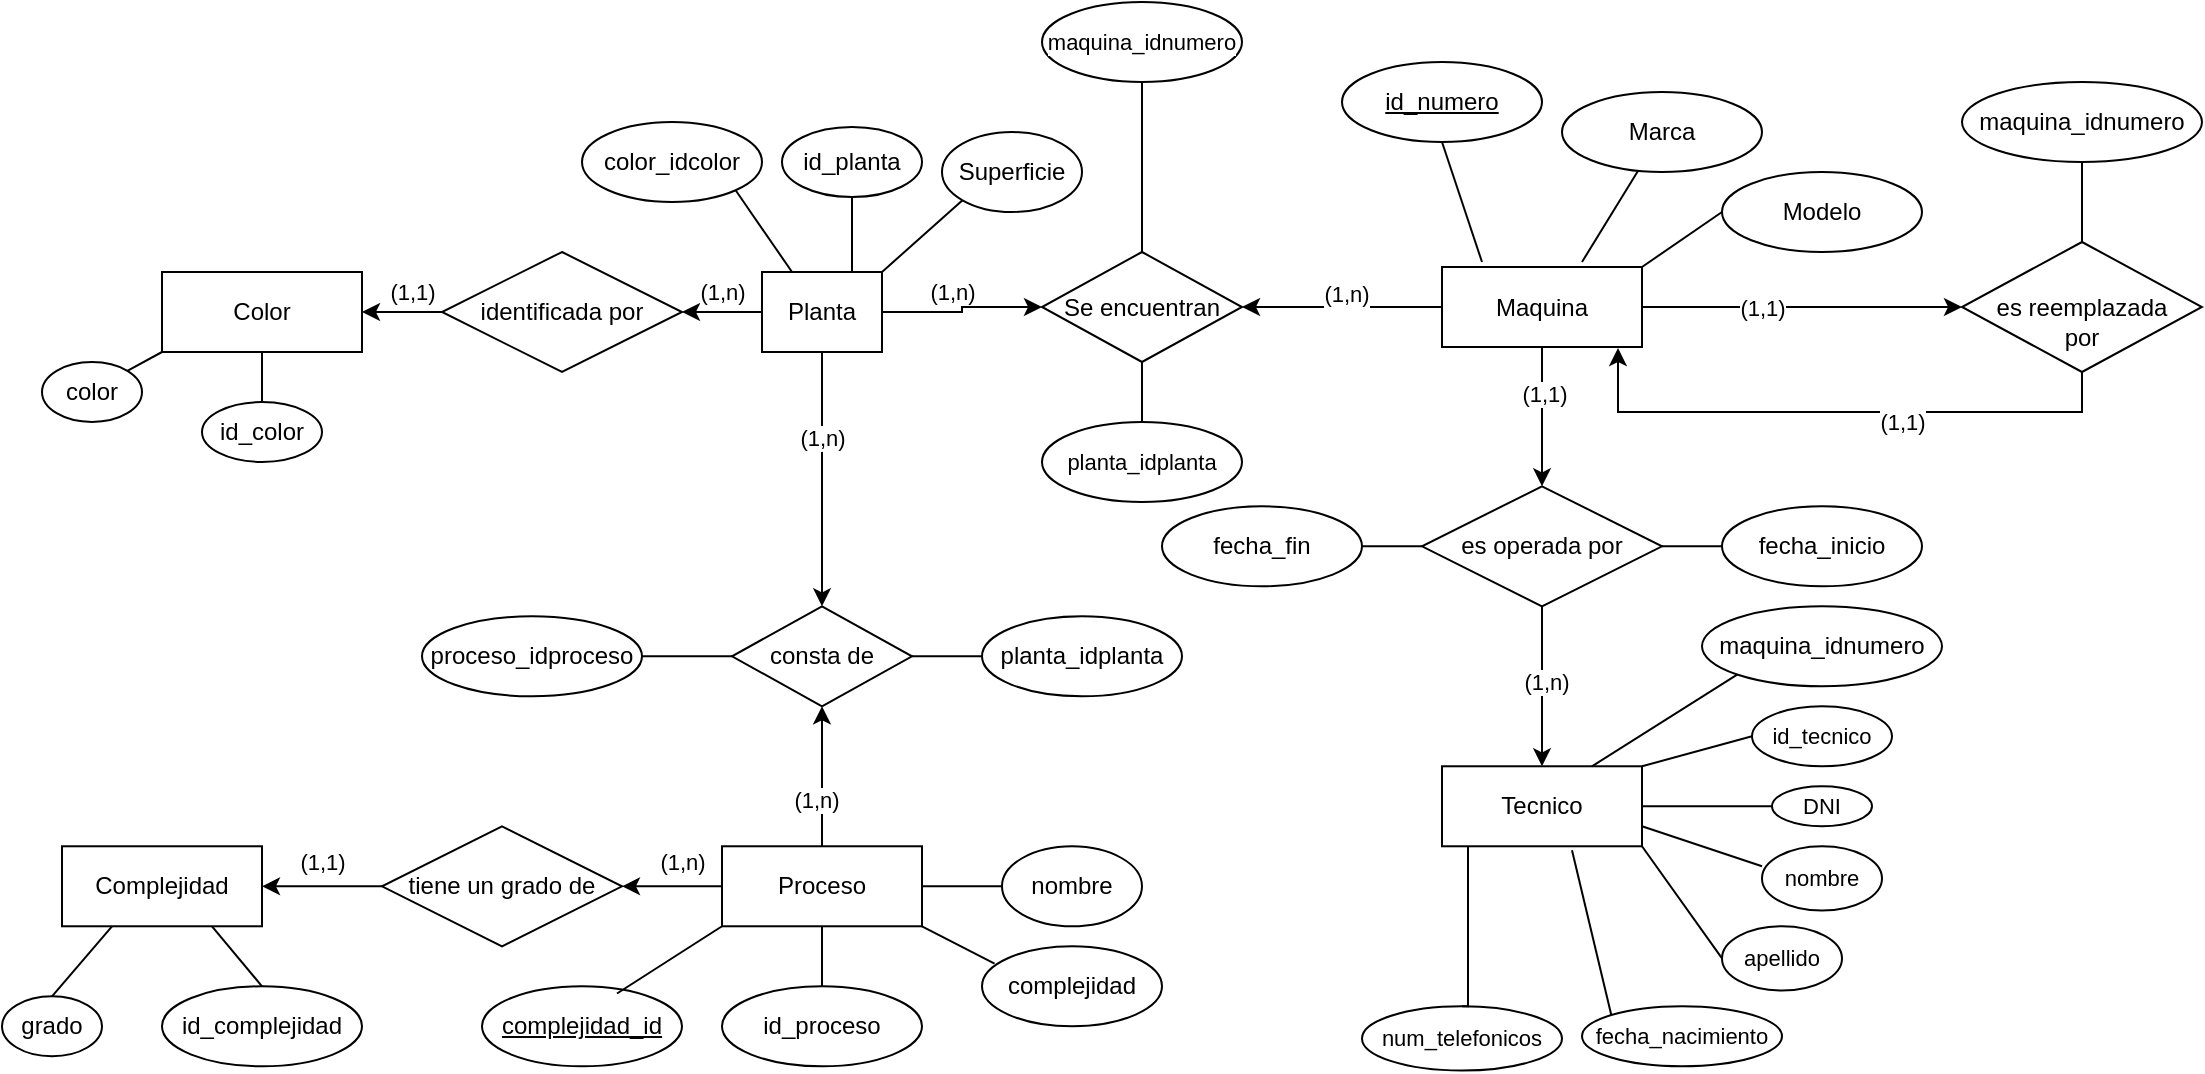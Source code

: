 <mxfile version="24.4.13" type="device">
  <diagram name="Página-1" id="KaVkqW-eVY7A7tpYsLZp">
    <mxGraphModel dx="1390" dy="559" grid="1" gridSize="10" guides="1" tooltips="1" connect="1" arrows="1" fold="1" page="1" pageScale="1" pageWidth="827" pageHeight="1169" math="0" shadow="0">
      <root>
        <mxCell id="0" />
        <mxCell id="1" parent="0" />
        <mxCell id="HWfvGFDv6Gkzwaa1oAlW-18" value="Marca" style="ellipse;whiteSpace=wrap;html=1;align=center;" parent="1" vertex="1">
          <mxGeometry x="970" y="165" width="100" height="40" as="geometry" />
        </mxCell>
        <mxCell id="HWfvGFDv6Gkzwaa1oAlW-100" style="edgeStyle=orthogonalEdgeStyle;rounded=0;orthogonalLoop=1;jettySize=auto;html=1;entryX=0.5;entryY=1;entryDx=0;entryDy=0;" parent="1" source="HWfvGFDv6Gkzwaa1oAlW-19" target="HWfvGFDv6Gkzwaa1oAlW-44" edge="1">
          <mxGeometry relative="1" as="geometry" />
        </mxCell>
        <mxCell id="HWfvGFDv6Gkzwaa1oAlW-101" value="(1,n)" style="edgeLabel;html=1;align=center;verticalAlign=middle;resizable=0;points=[];" parent="HWfvGFDv6Gkzwaa1oAlW-100" vertex="1" connectable="0">
          <mxGeometry x="-0.35" y="3" relative="1" as="geometry">
            <mxPoint as="offset" />
          </mxGeometry>
        </mxCell>
        <mxCell id="xJOHi_WDOZoTclQfqix0-33" style="edgeStyle=orthogonalEdgeStyle;rounded=0;orthogonalLoop=1;jettySize=auto;html=1;entryX=1;entryY=0.5;entryDx=0;entryDy=0;" edge="1" parent="1" source="HWfvGFDv6Gkzwaa1oAlW-19" target="xJOHi_WDOZoTclQfqix0-32">
          <mxGeometry relative="1" as="geometry" />
        </mxCell>
        <mxCell id="xJOHi_WDOZoTclQfqix0-35" value="(1,n)" style="edgeLabel;html=1;align=center;verticalAlign=middle;resizable=0;points=[];" vertex="1" connectable="0" parent="xJOHi_WDOZoTclQfqix0-33">
          <mxGeometry x="-0.28" y="1" relative="1" as="geometry">
            <mxPoint x="-2" y="-13" as="offset" />
          </mxGeometry>
        </mxCell>
        <mxCell id="HWfvGFDv6Gkzwaa1oAlW-19" value="Proceso" style="whiteSpace=wrap;html=1;align=center;" parent="1" vertex="1">
          <mxGeometry x="550" y="542.14" width="100" height="40" as="geometry" />
        </mxCell>
        <mxCell id="HWfvGFDv6Gkzwaa1oAlW-49" value="" style="edgeStyle=orthogonalEdgeStyle;rounded=0;orthogonalLoop=1;jettySize=auto;html=1;" parent="1" source="HWfvGFDv6Gkzwaa1oAlW-21" target="HWfvGFDv6Gkzwaa1oAlW-44" edge="1">
          <mxGeometry relative="1" as="geometry" />
        </mxCell>
        <mxCell id="HWfvGFDv6Gkzwaa1oAlW-67" value="(1,n)" style="edgeLabel;html=1;align=center;verticalAlign=middle;resizable=0;points=[];" parent="HWfvGFDv6Gkzwaa1oAlW-49" vertex="1" connectable="0">
          <mxGeometry x="-0.325" y="2" relative="1" as="geometry">
            <mxPoint x="-2" as="offset" />
          </mxGeometry>
        </mxCell>
        <mxCell id="HWfvGFDv6Gkzwaa1oAlW-69" style="edgeStyle=orthogonalEdgeStyle;rounded=0;orthogonalLoop=1;jettySize=auto;html=1;entryX=0;entryY=0.5;entryDx=0;entryDy=0;" parent="1" source="HWfvGFDv6Gkzwaa1oAlW-21" target="HWfvGFDv6Gkzwaa1oAlW-64" edge="1">
          <mxGeometry relative="1" as="geometry" />
        </mxCell>
        <mxCell id="HWfvGFDv6Gkzwaa1oAlW-71" value="(1,n)" style="edgeLabel;html=1;align=center;verticalAlign=middle;resizable=0;points=[];" parent="HWfvGFDv6Gkzwaa1oAlW-69" vertex="1" connectable="0">
          <mxGeometry x="-0.12" y="1" relative="1" as="geometry">
            <mxPoint x="-2" y="-9" as="offset" />
          </mxGeometry>
        </mxCell>
        <mxCell id="HWfvGFDv6Gkzwaa1oAlW-83" style="edgeStyle=orthogonalEdgeStyle;rounded=0;orthogonalLoop=1;jettySize=auto;html=1;entryX=1;entryY=0.5;entryDx=0;entryDy=0;" parent="1" source="HWfvGFDv6Gkzwaa1oAlW-21" target="HWfvGFDv6Gkzwaa1oAlW-82" edge="1">
          <mxGeometry relative="1" as="geometry" />
        </mxCell>
        <mxCell id="HWfvGFDv6Gkzwaa1oAlW-92" value="(1,n)" style="edgeLabel;html=1;align=center;verticalAlign=middle;resizable=0;points=[];" parent="HWfvGFDv6Gkzwaa1oAlW-83" vertex="1" connectable="0">
          <mxGeometry x="-0.15" relative="1" as="geometry">
            <mxPoint x="-3" y="-10" as="offset" />
          </mxGeometry>
        </mxCell>
        <mxCell id="HWfvGFDv6Gkzwaa1oAlW-21" value="Planta" style="whiteSpace=wrap;html=1;align=center;" parent="1" vertex="1">
          <mxGeometry x="570" y="255" width="60" height="40" as="geometry" />
        </mxCell>
        <mxCell id="HWfvGFDv6Gkzwaa1oAlW-28" value="Superficie" style="ellipse;whiteSpace=wrap;html=1;align=center;" parent="1" vertex="1">
          <mxGeometry x="660" y="185" width="70" height="40" as="geometry" />
        </mxCell>
        <mxCell id="HWfvGFDv6Gkzwaa1oAlW-29" value="" style="endArrow=none;html=1;rounded=0;entryX=0;entryY=1;entryDx=0;entryDy=0;exitX=1;exitY=0;exitDx=0;exitDy=0;" parent="1" source="HWfvGFDv6Gkzwaa1oAlW-21" target="HWfvGFDv6Gkzwaa1oAlW-28" edge="1">
          <mxGeometry relative="1" as="geometry">
            <mxPoint x="630" y="255" as="sourcePoint" />
            <mxPoint x="615" y="295" as="targetPoint" />
          </mxGeometry>
        </mxCell>
        <mxCell id="HWfvGFDv6Gkzwaa1oAlW-44" value="consta de" style="shape=rhombus;perimeter=rhombusPerimeter;whiteSpace=wrap;html=1;align=center;" parent="1" vertex="1">
          <mxGeometry x="555" y="422.14" width="90" height="50" as="geometry" />
        </mxCell>
        <mxCell id="HWfvGFDv6Gkzwaa1oAlW-50" value="planta_idplanta" style="ellipse;whiteSpace=wrap;html=1;align=center;" parent="1" vertex="1">
          <mxGeometry x="680" y="427.14" width="100" height="40" as="geometry" />
        </mxCell>
        <mxCell id="HWfvGFDv6Gkzwaa1oAlW-51" value="proceso_idproceso" style="ellipse;whiteSpace=wrap;html=1;align=center;" parent="1" vertex="1">
          <mxGeometry x="400" y="427.14" width="110" height="40" as="geometry" />
        </mxCell>
        <mxCell id="HWfvGFDv6Gkzwaa1oAlW-52" value="" style="endArrow=none;html=1;rounded=0;entryX=0;entryY=0.5;entryDx=0;entryDy=0;exitX=1;exitY=0.5;exitDx=0;exitDy=0;" parent="1" source="HWfvGFDv6Gkzwaa1oAlW-44" target="HWfvGFDv6Gkzwaa1oAlW-50" edge="1">
          <mxGeometry relative="1" as="geometry">
            <mxPoint x="510" y="472.14" as="sourcePoint" />
            <mxPoint x="670" y="472.14" as="targetPoint" />
          </mxGeometry>
        </mxCell>
        <mxCell id="HWfvGFDv6Gkzwaa1oAlW-53" value="" style="endArrow=none;html=1;rounded=0;entryX=0;entryY=0.5;entryDx=0;entryDy=0;exitX=1;exitY=0.5;exitDx=0;exitDy=0;" parent="1" source="HWfvGFDv6Gkzwaa1oAlW-51" target="HWfvGFDv6Gkzwaa1oAlW-44" edge="1">
          <mxGeometry relative="1" as="geometry">
            <mxPoint x="510" y="472.14" as="sourcePoint" />
            <mxPoint x="670" y="472.14" as="targetPoint" />
          </mxGeometry>
        </mxCell>
        <mxCell id="HWfvGFDv6Gkzwaa1oAlW-54" value="nombre" style="ellipse;whiteSpace=wrap;html=1;align=center;" parent="1" vertex="1">
          <mxGeometry x="690" y="542.14" width="70" height="40" as="geometry" />
        </mxCell>
        <mxCell id="HWfvGFDv6Gkzwaa1oAlW-55" value="complejidad" style="ellipse;whiteSpace=wrap;html=1;align=center;" parent="1" vertex="1">
          <mxGeometry x="680" y="592.14" width="90" height="40" as="geometry" />
        </mxCell>
        <mxCell id="HWfvGFDv6Gkzwaa1oAlW-57" value="" style="endArrow=none;html=1;rounded=0;entryX=0;entryY=0.5;entryDx=0;entryDy=0;exitX=1;exitY=0.5;exitDx=0;exitDy=0;" parent="1" source="HWfvGFDv6Gkzwaa1oAlW-19" target="HWfvGFDv6Gkzwaa1oAlW-54" edge="1">
          <mxGeometry relative="1" as="geometry">
            <mxPoint x="540" y="472.14" as="sourcePoint" />
            <mxPoint x="700" y="472.14" as="targetPoint" />
          </mxGeometry>
        </mxCell>
        <mxCell id="HWfvGFDv6Gkzwaa1oAlW-58" value="" style="endArrow=none;html=1;rounded=0;entryX=0.07;entryY=0.217;entryDx=0;entryDy=0;entryPerimeter=0;" parent="1" target="HWfvGFDv6Gkzwaa1oAlW-55" edge="1">
          <mxGeometry relative="1" as="geometry">
            <mxPoint x="650" y="582.14" as="sourcePoint" />
            <mxPoint x="700" y="472.14" as="targetPoint" />
          </mxGeometry>
        </mxCell>
        <mxCell id="HWfvGFDv6Gkzwaa1oAlW-102" style="edgeStyle=orthogonalEdgeStyle;rounded=0;orthogonalLoop=1;jettySize=auto;html=1;entryX=1;entryY=0.5;entryDx=0;entryDy=0;strokeColor=default;align=center;verticalAlign=middle;fontFamily=Helvetica;fontSize=11;fontColor=default;labelBackgroundColor=default;endArrow=classic;" parent="1" source="HWfvGFDv6Gkzwaa1oAlW-59" target="HWfvGFDv6Gkzwaa1oAlW-64" edge="1">
          <mxGeometry relative="1" as="geometry" />
        </mxCell>
        <mxCell id="HWfvGFDv6Gkzwaa1oAlW-103" value="(1,n)" style="edgeLabel;html=1;align=center;verticalAlign=middle;resizable=0;points=[];fontFamily=Helvetica;fontSize=11;fontColor=default;labelBackgroundColor=default;" parent="HWfvGFDv6Gkzwaa1oAlW-102" vertex="1" connectable="0">
          <mxGeometry x="-0.04" y="4" relative="1" as="geometry">
            <mxPoint y="-11" as="offset" />
          </mxGeometry>
        </mxCell>
        <mxCell id="xJOHi_WDOZoTclQfqix0-9" value="" style="edgeStyle=orthogonalEdgeStyle;rounded=0;orthogonalLoop=1;jettySize=auto;html=1;" edge="1" parent="1" source="HWfvGFDv6Gkzwaa1oAlW-59" target="xJOHi_WDOZoTclQfqix0-8">
          <mxGeometry relative="1" as="geometry" />
        </mxCell>
        <mxCell id="xJOHi_WDOZoTclQfqix0-12" value="(1,1)" style="edgeLabel;html=1;align=center;verticalAlign=middle;resizable=0;points=[];" vertex="1" connectable="0" parent="xJOHi_WDOZoTclQfqix0-9">
          <mxGeometry x="-0.325" y="1" relative="1" as="geometry">
            <mxPoint as="offset" />
          </mxGeometry>
        </mxCell>
        <mxCell id="xJOHi_WDOZoTclQfqix0-19" style="edgeStyle=orthogonalEdgeStyle;rounded=0;orthogonalLoop=1;jettySize=auto;html=1;entryX=0;entryY=0.5;entryDx=0;entryDy=0;" edge="1" parent="1" source="HWfvGFDv6Gkzwaa1oAlW-59" target="xJOHi_WDOZoTclQfqix0-18">
          <mxGeometry relative="1" as="geometry" />
        </mxCell>
        <mxCell id="xJOHi_WDOZoTclQfqix0-39" value="(1,1)" style="edgeLabel;html=1;align=center;verticalAlign=middle;resizable=0;points=[];" vertex="1" connectable="0" parent="xJOHi_WDOZoTclQfqix0-19">
          <mxGeometry x="-0.253" y="-4" relative="1" as="geometry">
            <mxPoint y="-4" as="offset" />
          </mxGeometry>
        </mxCell>
        <mxCell id="HWfvGFDv6Gkzwaa1oAlW-59" value="Maquina" style="whiteSpace=wrap;html=1;align=center;" parent="1" vertex="1">
          <mxGeometry x="910" y="252.5" width="100" height="40" as="geometry" />
        </mxCell>
        <mxCell id="HWfvGFDv6Gkzwaa1oAlW-64" value="Se encuentran" style="shape=rhombus;perimeter=rhombusPerimeter;whiteSpace=wrap;html=1;align=center;" parent="1" vertex="1">
          <mxGeometry x="710" y="245" width="100" height="55" as="geometry" />
        </mxCell>
        <mxCell id="HWfvGFDv6Gkzwaa1oAlW-65" value="id_numero" style="ellipse;whiteSpace=wrap;html=1;align=center;fontStyle=4;" parent="1" vertex="1">
          <mxGeometry x="860" y="150" width="100" height="40" as="geometry" />
        </mxCell>
        <mxCell id="HWfvGFDv6Gkzwaa1oAlW-73" value="" style="endArrow=none;html=1;rounded=0;entryX=0.5;entryY=1;entryDx=0;entryDy=0;" parent="1" target="HWfvGFDv6Gkzwaa1oAlW-65" edge="1">
          <mxGeometry relative="1" as="geometry">
            <mxPoint x="930" y="250" as="sourcePoint" />
            <mxPoint x="1000" y="325" as="targetPoint" />
          </mxGeometry>
        </mxCell>
        <mxCell id="HWfvGFDv6Gkzwaa1oAlW-74" value="Modelo" style="ellipse;whiteSpace=wrap;html=1;align=center;" parent="1" vertex="1">
          <mxGeometry x="1050" y="205" width="100" height="40" as="geometry" />
        </mxCell>
        <mxCell id="HWfvGFDv6Gkzwaa1oAlW-75" value="" style="endArrow=none;html=1;rounded=0;" parent="1" target="HWfvGFDv6Gkzwaa1oAlW-18" edge="1">
          <mxGeometry relative="1" as="geometry">
            <mxPoint x="980" y="250" as="sourcePoint" />
            <mxPoint x="1030" y="345" as="targetPoint" />
          </mxGeometry>
        </mxCell>
        <mxCell id="HWfvGFDv6Gkzwaa1oAlW-76" value="" style="endArrow=none;html=1;rounded=0;entryX=0;entryY=0.5;entryDx=0;entryDy=0;exitX=1;exitY=0;exitDx=0;exitDy=0;" parent="1" source="HWfvGFDv6Gkzwaa1oAlW-59" target="HWfvGFDv6Gkzwaa1oAlW-74" edge="1">
          <mxGeometry relative="1" as="geometry">
            <mxPoint x="870" y="345" as="sourcePoint" />
            <mxPoint x="1030" y="345" as="targetPoint" />
          </mxGeometry>
        </mxCell>
        <mxCell id="HWfvGFDv6Gkzwaa1oAlW-77" value="Tecnico" style="whiteSpace=wrap;html=1;align=center;" parent="1" vertex="1">
          <mxGeometry x="910" y="502.14" width="100" height="40" as="geometry" />
        </mxCell>
        <mxCell id="HWfvGFDv6Gkzwaa1oAlW-80" value="id_planta" style="ellipse;whiteSpace=wrap;html=1;align=center;" parent="1" vertex="1">
          <mxGeometry x="580" y="182.5" width="70" height="35" as="geometry" />
        </mxCell>
        <mxCell id="HWfvGFDv6Gkzwaa1oAlW-81" value="Color" style="whiteSpace=wrap;html=1;align=center;" parent="1" vertex="1">
          <mxGeometry x="270" y="255" width="100" height="40" as="geometry" />
        </mxCell>
        <mxCell id="HWfvGFDv6Gkzwaa1oAlW-84" style="edgeStyle=orthogonalEdgeStyle;rounded=0;orthogonalLoop=1;jettySize=auto;html=1;entryX=1;entryY=0.5;entryDx=0;entryDy=0;" parent="1" source="HWfvGFDv6Gkzwaa1oAlW-82" target="HWfvGFDv6Gkzwaa1oAlW-81" edge="1">
          <mxGeometry relative="1" as="geometry" />
        </mxCell>
        <mxCell id="HWfvGFDv6Gkzwaa1oAlW-93" value="(1,1)" style="edgeLabel;html=1;align=center;verticalAlign=middle;resizable=0;points=[];" parent="HWfvGFDv6Gkzwaa1oAlW-84" vertex="1" connectable="0">
          <mxGeometry x="-0.25" y="2" relative="1" as="geometry">
            <mxPoint y="-12" as="offset" />
          </mxGeometry>
        </mxCell>
        <mxCell id="HWfvGFDv6Gkzwaa1oAlW-82" value="identificada por" style="shape=rhombus;perimeter=rhombusPerimeter;whiteSpace=wrap;html=1;align=center;" parent="1" vertex="1">
          <mxGeometry x="410" y="245" width="120" height="60" as="geometry" />
        </mxCell>
        <mxCell id="HWfvGFDv6Gkzwaa1oAlW-85" value="id_color" style="ellipse;whiteSpace=wrap;html=1;align=center;" parent="1" vertex="1">
          <mxGeometry x="290" y="320" width="60" height="30" as="geometry" />
        </mxCell>
        <mxCell id="HWfvGFDv6Gkzwaa1oAlW-86" value="color" style="ellipse;whiteSpace=wrap;html=1;align=center;" parent="1" vertex="1">
          <mxGeometry x="210" y="300" width="50" height="30" as="geometry" />
        </mxCell>
        <mxCell id="HWfvGFDv6Gkzwaa1oAlW-88" value="" style="endArrow=none;html=1;rounded=0;entryX=0;entryY=1;entryDx=0;entryDy=0;exitX=1;exitY=0;exitDx=0;exitDy=0;" parent="1" source="HWfvGFDv6Gkzwaa1oAlW-86" target="HWfvGFDv6Gkzwaa1oAlW-81" edge="1">
          <mxGeometry relative="1" as="geometry">
            <mxPoint x="240" y="375" as="sourcePoint" />
            <mxPoint x="400" y="375" as="targetPoint" />
          </mxGeometry>
        </mxCell>
        <mxCell id="HWfvGFDv6Gkzwaa1oAlW-89" value="" style="endArrow=none;html=1;rounded=0;" parent="1" source="HWfvGFDv6Gkzwaa1oAlW-85" edge="1">
          <mxGeometry relative="1" as="geometry">
            <mxPoint x="240" y="375" as="sourcePoint" />
            <mxPoint x="320" y="295" as="targetPoint" />
          </mxGeometry>
        </mxCell>
        <mxCell id="HWfvGFDv6Gkzwaa1oAlW-91" value="" style="endArrow=none;html=1;rounded=0;entryX=0.5;entryY=1;entryDx=0;entryDy=0;exitX=0.75;exitY=0;exitDx=0;exitDy=0;" parent="1" source="HWfvGFDv6Gkzwaa1oAlW-21" target="HWfvGFDv6Gkzwaa1oAlW-80" edge="1">
          <mxGeometry relative="1" as="geometry">
            <mxPoint x="620" y="365" as="sourcePoint" />
            <mxPoint x="780" y="365" as="targetPoint" />
          </mxGeometry>
        </mxCell>
        <mxCell id="HWfvGFDv6Gkzwaa1oAlW-96" value="id_proceso" style="ellipse;whiteSpace=wrap;html=1;align=center;" parent="1" vertex="1">
          <mxGeometry x="550" y="612.14" width="100" height="40" as="geometry" />
        </mxCell>
        <mxCell id="HWfvGFDv6Gkzwaa1oAlW-97" value="" style="endArrow=none;html=1;rounded=0;entryX=0.5;entryY=0;entryDx=0;entryDy=0;exitX=0.5;exitY=1;exitDx=0;exitDy=0;" parent="1" source="HWfvGFDv6Gkzwaa1oAlW-19" target="HWfvGFDv6Gkzwaa1oAlW-96" edge="1">
          <mxGeometry relative="1" as="geometry">
            <mxPoint x="510" y="542.14" as="sourcePoint" />
            <mxPoint x="670" y="542.14" as="targetPoint" />
          </mxGeometry>
        </mxCell>
        <mxCell id="HWfvGFDv6Gkzwaa1oAlW-98" value="color_idcolor" style="ellipse;whiteSpace=wrap;html=1;align=center;" parent="1" vertex="1">
          <mxGeometry x="480" y="180" width="90" height="40" as="geometry" />
        </mxCell>
        <mxCell id="HWfvGFDv6Gkzwaa1oAlW-99" value="" style="endArrow=none;html=1;rounded=0;entryX=1;entryY=1;entryDx=0;entryDy=0;exitX=0.25;exitY=0;exitDx=0;exitDy=0;" parent="1" source="HWfvGFDv6Gkzwaa1oAlW-21" target="HWfvGFDv6Gkzwaa1oAlW-98" edge="1">
          <mxGeometry relative="1" as="geometry">
            <mxPoint x="470" y="345" as="sourcePoint" />
            <mxPoint x="630" y="345" as="targetPoint" />
          </mxGeometry>
        </mxCell>
        <mxCell id="HWfvGFDv6Gkzwaa1oAlW-104" value="planta_idplanta" style="ellipse;whiteSpace=wrap;html=1;align=center;fontFamily=Helvetica;fontSize=11;fontColor=default;labelBackgroundColor=default;" parent="1" vertex="1">
          <mxGeometry x="710" y="330" width="100" height="40" as="geometry" />
        </mxCell>
        <mxCell id="HWfvGFDv6Gkzwaa1oAlW-105" value="maquina_idnumero" style="ellipse;whiteSpace=wrap;html=1;align=center;fontFamily=Helvetica;fontSize=11;fontColor=default;labelBackgroundColor=default;" parent="1" vertex="1">
          <mxGeometry x="710" y="120" width="100" height="40" as="geometry" />
        </mxCell>
        <mxCell id="HWfvGFDv6Gkzwaa1oAlW-107" value="" style="endArrow=none;html=1;rounded=0;strokeColor=default;align=center;verticalAlign=middle;fontFamily=Helvetica;fontSize=11;fontColor=default;labelBackgroundColor=default;edgeStyle=orthogonalEdgeStyle;entryX=0.5;entryY=0;entryDx=0;entryDy=0;exitX=0.5;exitY=1;exitDx=0;exitDy=0;" parent="1" source="HWfvGFDv6Gkzwaa1oAlW-64" target="HWfvGFDv6Gkzwaa1oAlW-104" edge="1">
          <mxGeometry relative="1" as="geometry">
            <mxPoint x="610" y="310" as="sourcePoint" />
            <mxPoint x="770" y="310" as="targetPoint" />
          </mxGeometry>
        </mxCell>
        <mxCell id="HWfvGFDv6Gkzwaa1oAlW-108" value="" style="endArrow=none;html=1;rounded=0;strokeColor=default;align=center;verticalAlign=middle;fontFamily=Helvetica;fontSize=11;fontColor=default;labelBackgroundColor=default;edgeStyle=orthogonalEdgeStyle;entryX=0.5;entryY=1;entryDx=0;entryDy=0;exitX=0.5;exitY=0;exitDx=0;exitDy=0;" parent="1" source="HWfvGFDv6Gkzwaa1oAlW-64" target="HWfvGFDv6Gkzwaa1oAlW-105" edge="1">
          <mxGeometry relative="1" as="geometry">
            <mxPoint x="760" y="220" as="sourcePoint" />
            <mxPoint x="770" y="310" as="targetPoint" />
          </mxGeometry>
        </mxCell>
        <mxCell id="HWfvGFDv6Gkzwaa1oAlW-110" value="id_tecnico" style="ellipse;whiteSpace=wrap;html=1;align=center;fontFamily=Helvetica;fontSize=11;fontColor=default;labelBackgroundColor=default;" parent="1" vertex="1">
          <mxGeometry x="1065" y="472.14" width="70" height="30" as="geometry" />
        </mxCell>
        <mxCell id="HWfvGFDv6Gkzwaa1oAlW-111" value="nombre" style="ellipse;whiteSpace=wrap;html=1;align=center;fontFamily=Helvetica;fontSize=11;fontColor=default;labelBackgroundColor=default;" parent="1" vertex="1">
          <mxGeometry x="1070" y="542.14" width="60" height="32.14" as="geometry" />
        </mxCell>
        <mxCell id="HWfvGFDv6Gkzwaa1oAlW-112" value="DNI" style="ellipse;whiteSpace=wrap;html=1;align=center;fontFamily=Helvetica;fontSize=11;fontColor=default;labelBackgroundColor=default;" parent="1" vertex="1">
          <mxGeometry x="1075" y="512.14" width="50" height="20" as="geometry" />
        </mxCell>
        <mxCell id="HWfvGFDv6Gkzwaa1oAlW-113" value="apellido" style="ellipse;whiteSpace=wrap;html=1;align=center;fontFamily=Helvetica;fontSize=11;fontColor=default;labelBackgroundColor=default;" parent="1" vertex="1">
          <mxGeometry x="1050" y="582.14" width="60" height="32.14" as="geometry" />
        </mxCell>
        <mxCell id="HWfvGFDv6Gkzwaa1oAlW-114" value="fecha_nacimiento" style="ellipse;whiteSpace=wrap;html=1;align=center;fontFamily=Helvetica;fontSize=11;fontColor=default;labelBackgroundColor=default;" parent="1" vertex="1">
          <mxGeometry x="980" y="622.14" width="100" height="30" as="geometry" />
        </mxCell>
        <mxCell id="HWfvGFDv6Gkzwaa1oAlW-115" value="num_telefonicos" style="ellipse;whiteSpace=wrap;html=1;align=center;fontFamily=Helvetica;fontSize=11;fontColor=default;labelBackgroundColor=default;" parent="1" vertex="1">
          <mxGeometry x="870" y="622.14" width="100" height="32.14" as="geometry" />
        </mxCell>
        <mxCell id="HWfvGFDv6Gkzwaa1oAlW-116" value="" style="endArrow=none;html=1;rounded=0;strokeColor=default;align=center;verticalAlign=middle;fontFamily=Helvetica;fontSize=11;fontColor=default;labelBackgroundColor=default;edgeStyle=orthogonalEdgeStyle;exitX=0.5;exitY=0;exitDx=0;exitDy=0;" parent="1" source="HWfvGFDv6Gkzwaa1oAlW-115" target="HWfvGFDv6Gkzwaa1oAlW-77" edge="1">
          <mxGeometry relative="1" as="geometry">
            <mxPoint x="860" y="632.14" as="sourcePoint" />
            <mxPoint x="1020" y="632.14" as="targetPoint" />
            <Array as="points">
              <mxPoint x="923" y="622.14" />
            </Array>
          </mxGeometry>
        </mxCell>
        <mxCell id="xJOHi_WDOZoTclQfqix0-1" value="" style="endArrow=none;html=1;rounded=0;entryX=1;entryY=1;entryDx=0;entryDy=0;exitX=0;exitY=0.5;exitDx=0;exitDy=0;" edge="1" parent="1" source="HWfvGFDv6Gkzwaa1oAlW-113" target="HWfvGFDv6Gkzwaa1oAlW-77">
          <mxGeometry relative="1" as="geometry">
            <mxPoint x="820" y="582.14" as="sourcePoint" />
            <mxPoint x="980" y="582.14" as="targetPoint" />
          </mxGeometry>
        </mxCell>
        <mxCell id="xJOHi_WDOZoTclQfqix0-2" value="" style="endArrow=none;html=1;rounded=0;entryX=0;entryY=0.311;entryDx=0;entryDy=0;entryPerimeter=0;exitX=1;exitY=0.75;exitDx=0;exitDy=0;" edge="1" parent="1" source="HWfvGFDv6Gkzwaa1oAlW-77" target="HWfvGFDv6Gkzwaa1oAlW-111">
          <mxGeometry relative="1" as="geometry">
            <mxPoint x="820" y="582.14" as="sourcePoint" />
            <mxPoint x="980" y="582.14" as="targetPoint" />
          </mxGeometry>
        </mxCell>
        <mxCell id="xJOHi_WDOZoTclQfqix0-3" value="" style="endArrow=none;html=1;rounded=0;entryX=0;entryY=0.5;entryDx=0;entryDy=0;exitX=1;exitY=0.5;exitDx=0;exitDy=0;" edge="1" parent="1" source="HWfvGFDv6Gkzwaa1oAlW-77" target="HWfvGFDv6Gkzwaa1oAlW-112">
          <mxGeometry relative="1" as="geometry">
            <mxPoint x="820" y="582.14" as="sourcePoint" />
            <mxPoint x="980" y="582.14" as="targetPoint" />
          </mxGeometry>
        </mxCell>
        <mxCell id="xJOHi_WDOZoTclQfqix0-4" value="" style="endArrow=none;html=1;rounded=0;entryX=0;entryY=0.5;entryDx=0;entryDy=0;exitX=1;exitY=0;exitDx=0;exitDy=0;" edge="1" parent="1" source="HWfvGFDv6Gkzwaa1oAlW-77" target="HWfvGFDv6Gkzwaa1oAlW-110">
          <mxGeometry relative="1" as="geometry">
            <mxPoint x="820" y="582.14" as="sourcePoint" />
            <mxPoint x="980" y="582.14" as="targetPoint" />
          </mxGeometry>
        </mxCell>
        <mxCell id="xJOHi_WDOZoTclQfqix0-5" value="" style="endArrow=none;html=1;rounded=0;entryX=0.65;entryY=1.05;entryDx=0;entryDy=0;entryPerimeter=0;exitX=0;exitY=0;exitDx=0;exitDy=0;" edge="1" parent="1" source="HWfvGFDv6Gkzwaa1oAlW-114" target="HWfvGFDv6Gkzwaa1oAlW-77">
          <mxGeometry relative="1" as="geometry">
            <mxPoint x="720" y="652.14" as="sourcePoint" />
            <mxPoint x="880" y="652.14" as="targetPoint" />
          </mxGeometry>
        </mxCell>
        <mxCell id="xJOHi_WDOZoTclQfqix0-6" value="maquina_idnumero" style="ellipse;whiteSpace=wrap;html=1;align=center;" vertex="1" parent="1">
          <mxGeometry x="1170" y="160" width="120" height="40" as="geometry" />
        </mxCell>
        <mxCell id="xJOHi_WDOZoTclQfqix0-10" value="" style="edgeStyle=orthogonalEdgeStyle;rounded=0;orthogonalLoop=1;jettySize=auto;html=1;" edge="1" parent="1" source="xJOHi_WDOZoTclQfqix0-8" target="HWfvGFDv6Gkzwaa1oAlW-77">
          <mxGeometry relative="1" as="geometry" />
        </mxCell>
        <mxCell id="xJOHi_WDOZoTclQfqix0-11" value="(1,n)" style="edgeLabel;html=1;align=center;verticalAlign=middle;resizable=0;points=[];" vertex="1" connectable="0" parent="xJOHi_WDOZoTclQfqix0-10">
          <mxGeometry x="-0.053" y="2" relative="1" as="geometry">
            <mxPoint as="offset" />
          </mxGeometry>
        </mxCell>
        <mxCell id="xJOHi_WDOZoTclQfqix0-8" value="es operada por" style="shape=rhombus;perimeter=rhombusPerimeter;whiteSpace=wrap;html=1;align=center;" vertex="1" parent="1">
          <mxGeometry x="900" y="362.14" width="120" height="60" as="geometry" />
        </mxCell>
        <mxCell id="xJOHi_WDOZoTclQfqix0-13" value="maquina_idnumero" style="ellipse;whiteSpace=wrap;html=1;align=center;" vertex="1" parent="1">
          <mxGeometry x="1040" y="422.14" width="120" height="40" as="geometry" />
        </mxCell>
        <mxCell id="xJOHi_WDOZoTclQfqix0-14" value="" style="endArrow=none;html=1;rounded=0;entryX=0;entryY=1;entryDx=0;entryDy=0;exitX=0.75;exitY=0;exitDx=0;exitDy=0;" edge="1" parent="1" source="HWfvGFDv6Gkzwaa1oAlW-77" target="xJOHi_WDOZoTclQfqix0-13">
          <mxGeometry relative="1" as="geometry">
            <mxPoint x="900" y="440" as="sourcePoint" />
            <mxPoint x="1060" y="440" as="targetPoint" />
          </mxGeometry>
        </mxCell>
        <mxCell id="xJOHi_WDOZoTclQfqix0-15" value="fecha_inicio" style="ellipse;whiteSpace=wrap;html=1;align=center;" vertex="1" parent="1">
          <mxGeometry x="1050" y="372.14" width="100" height="40" as="geometry" />
        </mxCell>
        <mxCell id="xJOHi_WDOZoTclQfqix0-18" value="&lt;div&gt;&lt;br&gt;&lt;/div&gt;es reemplazada&lt;div&gt;por&lt;/div&gt;" style="shape=rhombus;perimeter=rhombusPerimeter;whiteSpace=wrap;html=1;align=center;" vertex="1" parent="1">
          <mxGeometry x="1170" y="240" width="120" height="65" as="geometry" />
        </mxCell>
        <mxCell id="xJOHi_WDOZoTclQfqix0-21" style="edgeStyle=orthogonalEdgeStyle;rounded=0;orthogonalLoop=1;jettySize=auto;html=1;exitX=0.5;exitY=1;exitDx=0;exitDy=0;entryX=0.88;entryY=1.013;entryDx=0;entryDy=0;entryPerimeter=0;" edge="1" parent="1" source="xJOHi_WDOZoTclQfqix0-18" target="HWfvGFDv6Gkzwaa1oAlW-59">
          <mxGeometry relative="1" as="geometry" />
        </mxCell>
        <mxCell id="xJOHi_WDOZoTclQfqix0-40" value="(1,1)" style="edgeLabel;html=1;align=center;verticalAlign=middle;resizable=0;points=[];" vertex="1" connectable="0" parent="xJOHi_WDOZoTclQfqix0-21">
          <mxGeometry x="-0.224" y="5" relative="1" as="geometry">
            <mxPoint as="offset" />
          </mxGeometry>
        </mxCell>
        <mxCell id="xJOHi_WDOZoTclQfqix0-23" value="fecha_fin" style="ellipse;whiteSpace=wrap;html=1;align=center;" vertex="1" parent="1">
          <mxGeometry x="770" y="372.14" width="100" height="40" as="geometry" />
        </mxCell>
        <mxCell id="xJOHi_WDOZoTclQfqix0-24" value="" style="endArrow=none;html=1;rounded=0;entryX=0;entryY=0.5;entryDx=0;entryDy=0;exitX=1;exitY=0.5;exitDx=0;exitDy=0;" edge="1" parent="1" source="xJOHi_WDOZoTclQfqix0-23" target="xJOHi_WDOZoTclQfqix0-8">
          <mxGeometry relative="1" as="geometry">
            <mxPoint x="840" y="490" as="sourcePoint" />
            <mxPoint x="1000" y="490" as="targetPoint" />
          </mxGeometry>
        </mxCell>
        <mxCell id="xJOHi_WDOZoTclQfqix0-25" value="" style="endArrow=none;html=1;rounded=0;entryX=0;entryY=0.5;entryDx=0;entryDy=0;exitX=1;exitY=0.5;exitDx=0;exitDy=0;" edge="1" parent="1" source="xJOHi_WDOZoTclQfqix0-8" target="xJOHi_WDOZoTclQfqix0-15">
          <mxGeometry relative="1" as="geometry">
            <mxPoint x="840" y="490" as="sourcePoint" />
            <mxPoint x="1000" y="490" as="targetPoint" />
          </mxGeometry>
        </mxCell>
        <mxCell id="xJOHi_WDOZoTclQfqix0-26" value="" style="endArrow=none;html=1;rounded=0;entryX=0.5;entryY=1;entryDx=0;entryDy=0;exitX=0.5;exitY=0;exitDx=0;exitDy=0;" edge="1" parent="1" source="xJOHi_WDOZoTclQfqix0-18" target="xJOHi_WDOZoTclQfqix0-6">
          <mxGeometry relative="1" as="geometry">
            <mxPoint x="1060" y="370" as="sourcePoint" />
            <mxPoint x="1220" y="370" as="targetPoint" />
          </mxGeometry>
        </mxCell>
        <mxCell id="xJOHi_WDOZoTclQfqix0-27" value="Complejidad" style="whiteSpace=wrap;html=1;align=center;" vertex="1" parent="1">
          <mxGeometry x="220" y="542.14" width="100" height="40" as="geometry" />
        </mxCell>
        <mxCell id="xJOHi_WDOZoTclQfqix0-28" value="grado" style="ellipse;whiteSpace=wrap;html=1;align=center;" vertex="1" parent="1">
          <mxGeometry x="190" y="617.14" width="50" height="30" as="geometry" />
        </mxCell>
        <mxCell id="xJOHi_WDOZoTclQfqix0-29" value="id_complejidad" style="ellipse;whiteSpace=wrap;html=1;align=center;" vertex="1" parent="1">
          <mxGeometry x="270" y="612.14" width="100" height="40" as="geometry" />
        </mxCell>
        <mxCell id="xJOHi_WDOZoTclQfqix0-30" value="" style="endArrow=none;html=1;rounded=0;entryX=0.25;entryY=1;entryDx=0;entryDy=0;exitX=0.5;exitY=0;exitDx=0;exitDy=0;" edge="1" parent="1" source="xJOHi_WDOZoTclQfqix0-28" target="xJOHi_WDOZoTclQfqix0-27">
          <mxGeometry relative="1" as="geometry">
            <mxPoint x="270" y="610" as="sourcePoint" />
            <mxPoint x="430" y="610" as="targetPoint" />
          </mxGeometry>
        </mxCell>
        <mxCell id="xJOHi_WDOZoTclQfqix0-31" value="" style="endArrow=none;html=1;rounded=0;exitX=0.75;exitY=1;exitDx=0;exitDy=0;entryX=0.5;entryY=0;entryDx=0;entryDy=0;" edge="1" parent="1" source="xJOHi_WDOZoTclQfqix0-27" target="xJOHi_WDOZoTclQfqix0-29">
          <mxGeometry relative="1" as="geometry">
            <mxPoint x="270" y="610" as="sourcePoint" />
            <mxPoint x="430" y="610" as="targetPoint" />
          </mxGeometry>
        </mxCell>
        <mxCell id="xJOHi_WDOZoTclQfqix0-34" style="edgeStyle=orthogonalEdgeStyle;rounded=0;orthogonalLoop=1;jettySize=auto;html=1;entryX=1;entryY=0.5;entryDx=0;entryDy=0;" edge="1" parent="1" source="xJOHi_WDOZoTclQfqix0-32" target="xJOHi_WDOZoTclQfqix0-27">
          <mxGeometry relative="1" as="geometry" />
        </mxCell>
        <mxCell id="xJOHi_WDOZoTclQfqix0-36" value="(1,1)" style="edgeLabel;html=1;align=center;verticalAlign=middle;resizable=0;points=[];" vertex="1" connectable="0" parent="xJOHi_WDOZoTclQfqix0-34">
          <mxGeometry x="-0.006" y="1" relative="1" as="geometry">
            <mxPoint y="-13" as="offset" />
          </mxGeometry>
        </mxCell>
        <mxCell id="xJOHi_WDOZoTclQfqix0-32" value="tiene un grado de" style="shape=rhombus;perimeter=rhombusPerimeter;whiteSpace=wrap;html=1;align=center;" vertex="1" parent="1">
          <mxGeometry x="380" y="532.14" width="120" height="60" as="geometry" />
        </mxCell>
        <mxCell id="xJOHi_WDOZoTclQfqix0-37" value="complejidad_id" style="ellipse;whiteSpace=wrap;html=1;align=center;fontStyle=4;" vertex="1" parent="1">
          <mxGeometry x="430" y="612.14" width="100" height="40" as="geometry" />
        </mxCell>
        <mxCell id="xJOHi_WDOZoTclQfqix0-38" value="" style="endArrow=none;html=1;rounded=0;entryX=0;entryY=1;entryDx=0;entryDy=0;exitX=0.675;exitY=0.09;exitDx=0;exitDy=0;exitPerimeter=0;" edge="1" parent="1" source="xJOHi_WDOZoTclQfqix0-37" target="HWfvGFDv6Gkzwaa1oAlW-19">
          <mxGeometry relative="1" as="geometry">
            <mxPoint x="500" y="630" as="sourcePoint" />
            <mxPoint x="660" y="630" as="targetPoint" />
          </mxGeometry>
        </mxCell>
      </root>
    </mxGraphModel>
  </diagram>
</mxfile>
